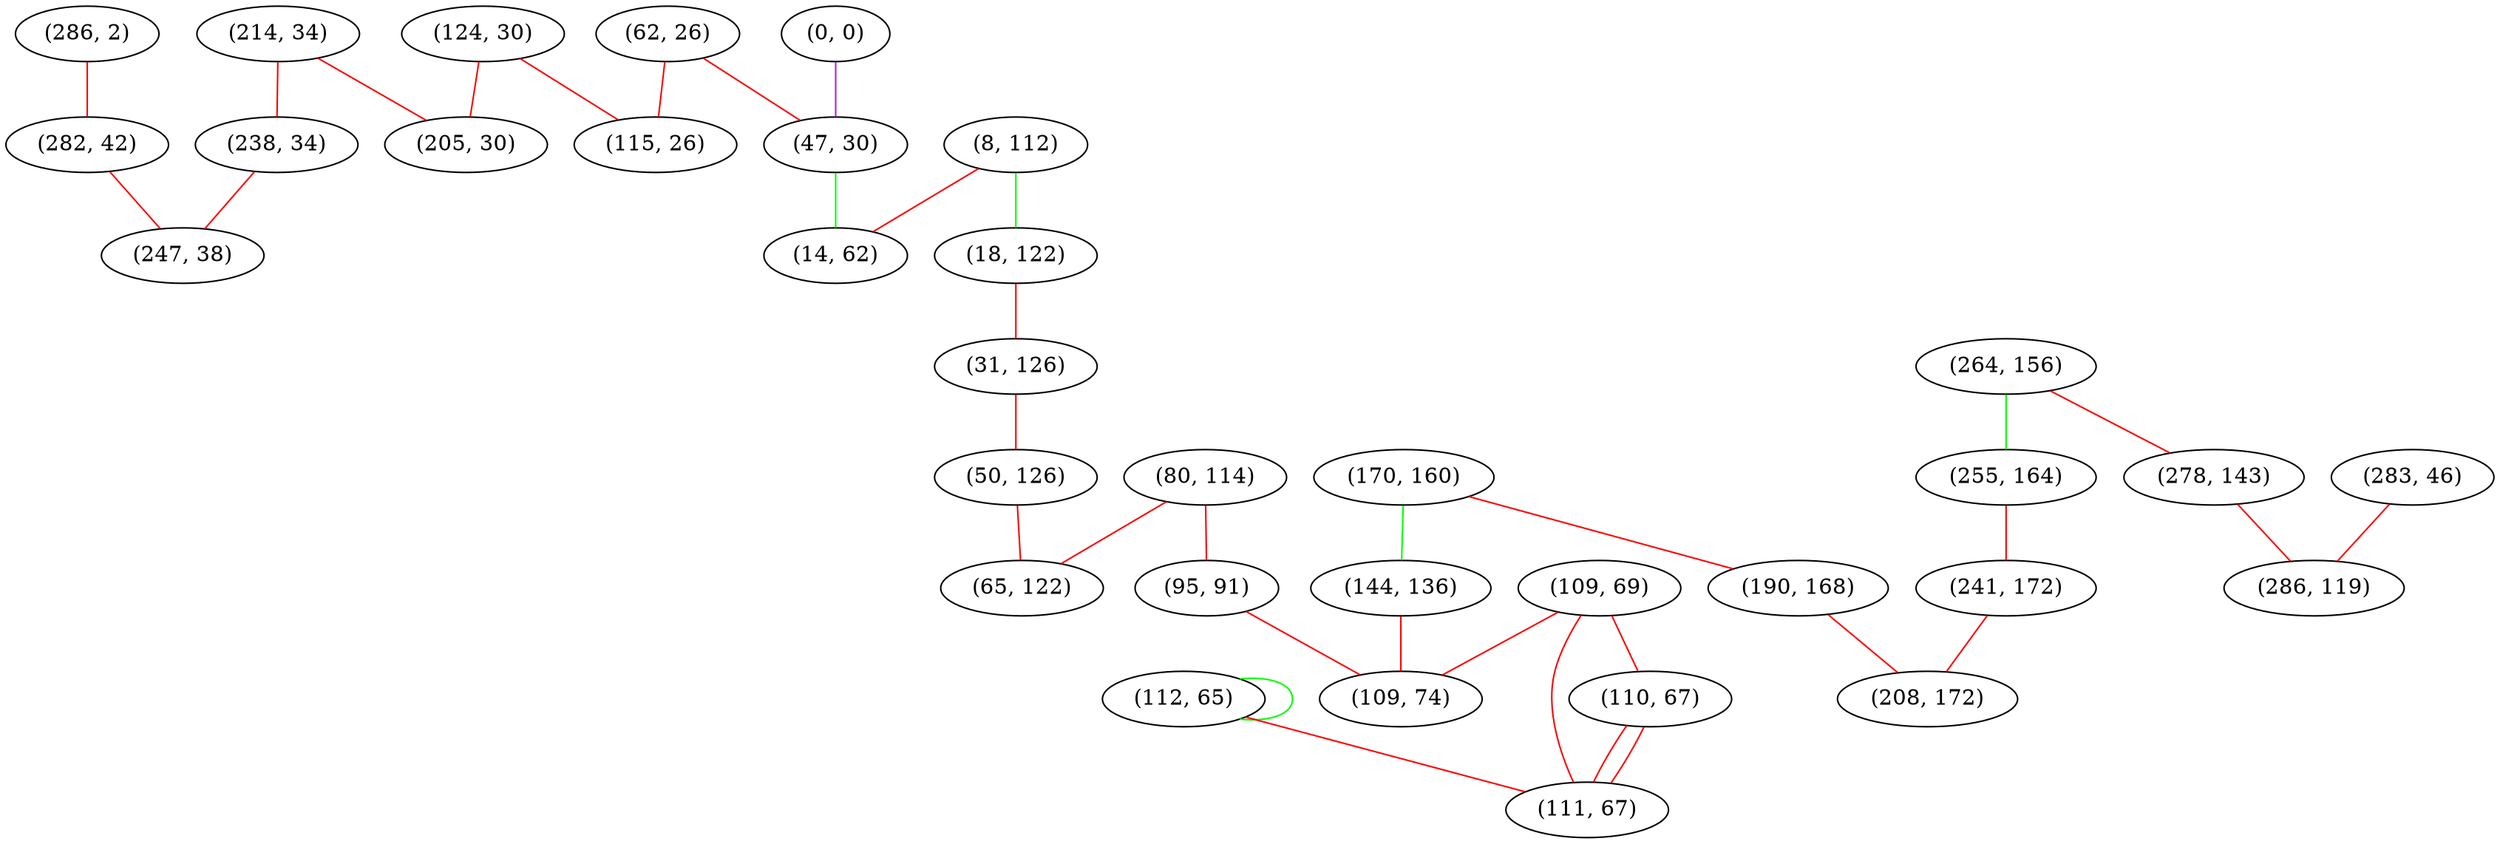 graph "" {
"(214, 34)";
"(124, 30)";
"(283, 46)";
"(109, 69)";
"(112, 65)";
"(264, 156)";
"(110, 67)";
"(8, 112)";
"(80, 114)";
"(62, 26)";
"(18, 122)";
"(170, 160)";
"(31, 126)";
"(0, 0)";
"(255, 164)";
"(278, 143)";
"(47, 30)";
"(286, 119)";
"(190, 168)";
"(286, 2)";
"(282, 42)";
"(205, 30)";
"(238, 34)";
"(50, 126)";
"(14, 62)";
"(65, 122)";
"(111, 67)";
"(115, 26)";
"(144, 136)";
"(95, 91)";
"(241, 172)";
"(247, 38)";
"(109, 74)";
"(208, 172)";
"(214, 34)" -- "(205, 30)"  [color=red, key=0, weight=1];
"(214, 34)" -- "(238, 34)"  [color=red, key=0, weight=1];
"(124, 30)" -- "(205, 30)"  [color=red, key=0, weight=1];
"(124, 30)" -- "(115, 26)"  [color=red, key=0, weight=1];
"(283, 46)" -- "(286, 119)"  [color=red, key=0, weight=1];
"(109, 69)" -- "(110, 67)"  [color=red, key=0, weight=1];
"(109, 69)" -- "(111, 67)"  [color=red, key=0, weight=1];
"(109, 69)" -- "(109, 74)"  [color=red, key=0, weight=1];
"(112, 65)" -- "(112, 65)"  [color=green, key=0, weight=2];
"(112, 65)" -- "(111, 67)"  [color=red, key=0, weight=1];
"(264, 156)" -- "(255, 164)"  [color=green, key=0, weight=2];
"(264, 156)" -- "(278, 143)"  [color=red, key=0, weight=1];
"(110, 67)" -- "(111, 67)"  [color=red, key=0, weight=1];
"(110, 67)" -- "(111, 67)"  [color=red, key=1, weight=1];
"(8, 112)" -- "(14, 62)"  [color=red, key=0, weight=1];
"(8, 112)" -- "(18, 122)"  [color=green, key=0, weight=2];
"(80, 114)" -- "(65, 122)"  [color=red, key=0, weight=1];
"(80, 114)" -- "(95, 91)"  [color=red, key=0, weight=1];
"(62, 26)" -- "(47, 30)"  [color=red, key=0, weight=1];
"(62, 26)" -- "(115, 26)"  [color=red, key=0, weight=1];
"(18, 122)" -- "(31, 126)"  [color=red, key=0, weight=1];
"(170, 160)" -- "(144, 136)"  [color=green, key=0, weight=2];
"(170, 160)" -- "(190, 168)"  [color=red, key=0, weight=1];
"(31, 126)" -- "(50, 126)"  [color=red, key=0, weight=1];
"(0, 0)" -- "(47, 30)"  [color=purple, key=0, weight=4];
"(255, 164)" -- "(241, 172)"  [color=red, key=0, weight=1];
"(278, 143)" -- "(286, 119)"  [color=red, key=0, weight=1];
"(47, 30)" -- "(14, 62)"  [color=green, key=0, weight=2];
"(190, 168)" -- "(208, 172)"  [color=red, key=0, weight=1];
"(286, 2)" -- "(282, 42)"  [color=red, key=0, weight=1];
"(282, 42)" -- "(247, 38)"  [color=red, key=0, weight=1];
"(238, 34)" -- "(247, 38)"  [color=red, key=0, weight=1];
"(50, 126)" -- "(65, 122)"  [color=red, key=0, weight=1];
"(144, 136)" -- "(109, 74)"  [color=red, key=0, weight=1];
"(95, 91)" -- "(109, 74)"  [color=red, key=0, weight=1];
"(241, 172)" -- "(208, 172)"  [color=red, key=0, weight=1];
}
